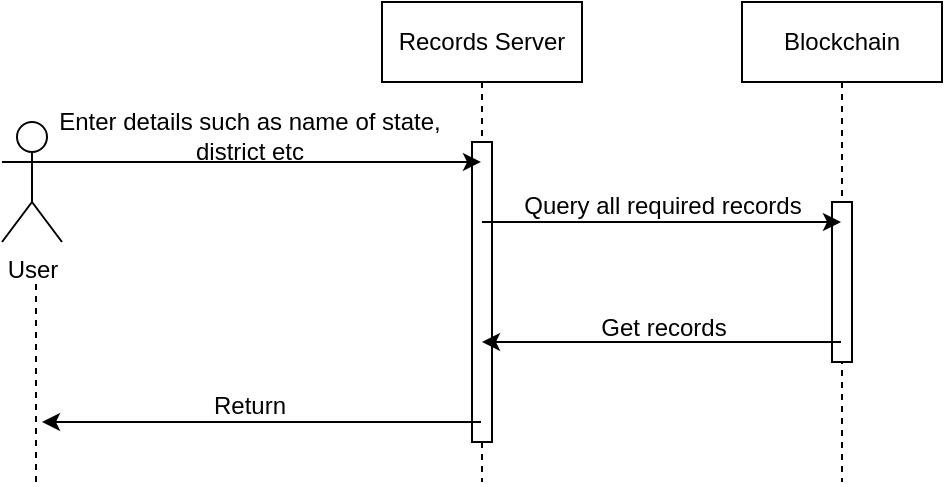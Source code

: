 <mxfile version="14.5.7" type="device"><diagram id="Vz3S7Wz1VKMMnkJ-Y91m" name="Page-1"><mxGraphModel dx="622" dy="359" grid="1" gridSize="10" guides="1" tooltips="1" connect="1" arrows="1" fold="1" page="1" pageScale="1" pageWidth="850" pageHeight="1100" math="0" shadow="0"><root><mxCell id="0"/><mxCell id="1" parent="0"/><mxCell id="mLgNhxmS9FDj_iw1buSi-1" value="Records Server" style="shape=umlLifeline;perimeter=lifelinePerimeter;whiteSpace=wrap;html=1;container=1;collapsible=0;recursiveResize=0;outlineConnect=0;" vertex="1" parent="1"><mxGeometry x="270" y="40" width="100" height="240" as="geometry"/></mxCell><mxCell id="mLgNhxmS9FDj_iw1buSi-4" value="" style="html=1;points=[];perimeter=orthogonalPerimeter;" vertex="1" parent="mLgNhxmS9FDj_iw1buSi-1"><mxGeometry x="45" y="70" width="10" height="150" as="geometry"/></mxCell><mxCell id="mLgNhxmS9FDj_iw1buSi-2" value="Blockchain" style="shape=umlLifeline;perimeter=lifelinePerimeter;whiteSpace=wrap;html=1;container=1;collapsible=0;recursiveResize=0;outlineConnect=0;" vertex="1" parent="1"><mxGeometry x="450" y="40" width="100" height="240" as="geometry"/></mxCell><mxCell id="mLgNhxmS9FDj_iw1buSi-5" value="" style="html=1;points=[];perimeter=orthogonalPerimeter;" vertex="1" parent="mLgNhxmS9FDj_iw1buSi-2"><mxGeometry x="45" y="100" width="10" height="80" as="geometry"/></mxCell><mxCell id="mLgNhxmS9FDj_iw1buSi-3" value="User" style="shape=umlActor;verticalLabelPosition=bottom;verticalAlign=top;html=1;" vertex="1" parent="1"><mxGeometry x="80" y="100" width="30" height="60" as="geometry"/></mxCell><mxCell id="mLgNhxmS9FDj_iw1buSi-6" value="" style="endArrow=classic;html=1;exitX=1;exitY=0.333;exitDx=0;exitDy=0;exitPerimeter=0;" edge="1" parent="1" source="mLgNhxmS9FDj_iw1buSi-3" target="mLgNhxmS9FDj_iw1buSi-1"><mxGeometry width="50" height="50" relative="1" as="geometry"><mxPoint x="300" y="250" as="sourcePoint"/><mxPoint x="350" y="200" as="targetPoint"/></mxGeometry></mxCell><mxCell id="mLgNhxmS9FDj_iw1buSi-7" value="" style="endArrow=classic;html=1;" edge="1" parent="1" source="mLgNhxmS9FDj_iw1buSi-1" target="mLgNhxmS9FDj_iw1buSi-2"><mxGeometry width="50" height="50" relative="1" as="geometry"><mxPoint x="300" y="240" as="sourcePoint"/><mxPoint x="350" y="190" as="targetPoint"/><Array as="points"><mxPoint x="400" y="150"/></Array></mxGeometry></mxCell><mxCell id="mLgNhxmS9FDj_iw1buSi-8" value="" style="endArrow=classic;html=1;" edge="1" parent="1" source="mLgNhxmS9FDj_iw1buSi-2" target="mLgNhxmS9FDj_iw1buSi-1"><mxGeometry width="50" height="50" relative="1" as="geometry"><mxPoint x="300" y="240" as="sourcePoint"/><mxPoint x="350" y="190" as="targetPoint"/><Array as="points"><mxPoint x="380" y="210"/></Array></mxGeometry></mxCell><mxCell id="mLgNhxmS9FDj_iw1buSi-9" value="" style="endArrow=none;dashed=1;html=1;" edge="1" parent="1"><mxGeometry width="50" height="50" relative="1" as="geometry"><mxPoint x="97" y="280" as="sourcePoint"/><mxPoint x="97" y="180" as="targetPoint"/></mxGeometry></mxCell><mxCell id="mLgNhxmS9FDj_iw1buSi-10" value="" style="endArrow=classic;html=1;" edge="1" parent="1" source="mLgNhxmS9FDj_iw1buSi-1"><mxGeometry width="50" height="50" relative="1" as="geometry"><mxPoint x="280" y="240" as="sourcePoint"/><mxPoint x="100" y="250" as="targetPoint"/></mxGeometry></mxCell><mxCell id="mLgNhxmS9FDj_iw1buSi-11" value="Return" style="text;html=1;strokeColor=none;fillColor=none;align=center;verticalAlign=middle;whiteSpace=wrap;rounded=0;" vertex="1" parent="1"><mxGeometry x="184" y="232" width="40" height="20" as="geometry"/></mxCell><mxCell id="mLgNhxmS9FDj_iw1buSi-12" value="Enter details such as name of state, district etc" style="text;html=1;strokeColor=none;fillColor=none;align=center;verticalAlign=middle;whiteSpace=wrap;rounded=0;" vertex="1" parent="1"><mxGeometry x="106" y="97" width="196" height="20" as="geometry"/></mxCell><mxCell id="mLgNhxmS9FDj_iw1buSi-13" value="Query all required records" style="text;html=1;strokeColor=none;fillColor=none;align=center;verticalAlign=middle;whiteSpace=wrap;rounded=0;" vertex="1" parent="1"><mxGeometry x="333" y="132" width="155" height="20" as="geometry"/></mxCell><mxCell id="mLgNhxmS9FDj_iw1buSi-14" value="Get records" style="text;html=1;strokeColor=none;fillColor=none;align=center;verticalAlign=middle;whiteSpace=wrap;rounded=0;" vertex="1" parent="1"><mxGeometry x="355.5" y="193" width="110" height="20" as="geometry"/></mxCell></root></mxGraphModel></diagram></mxfile>